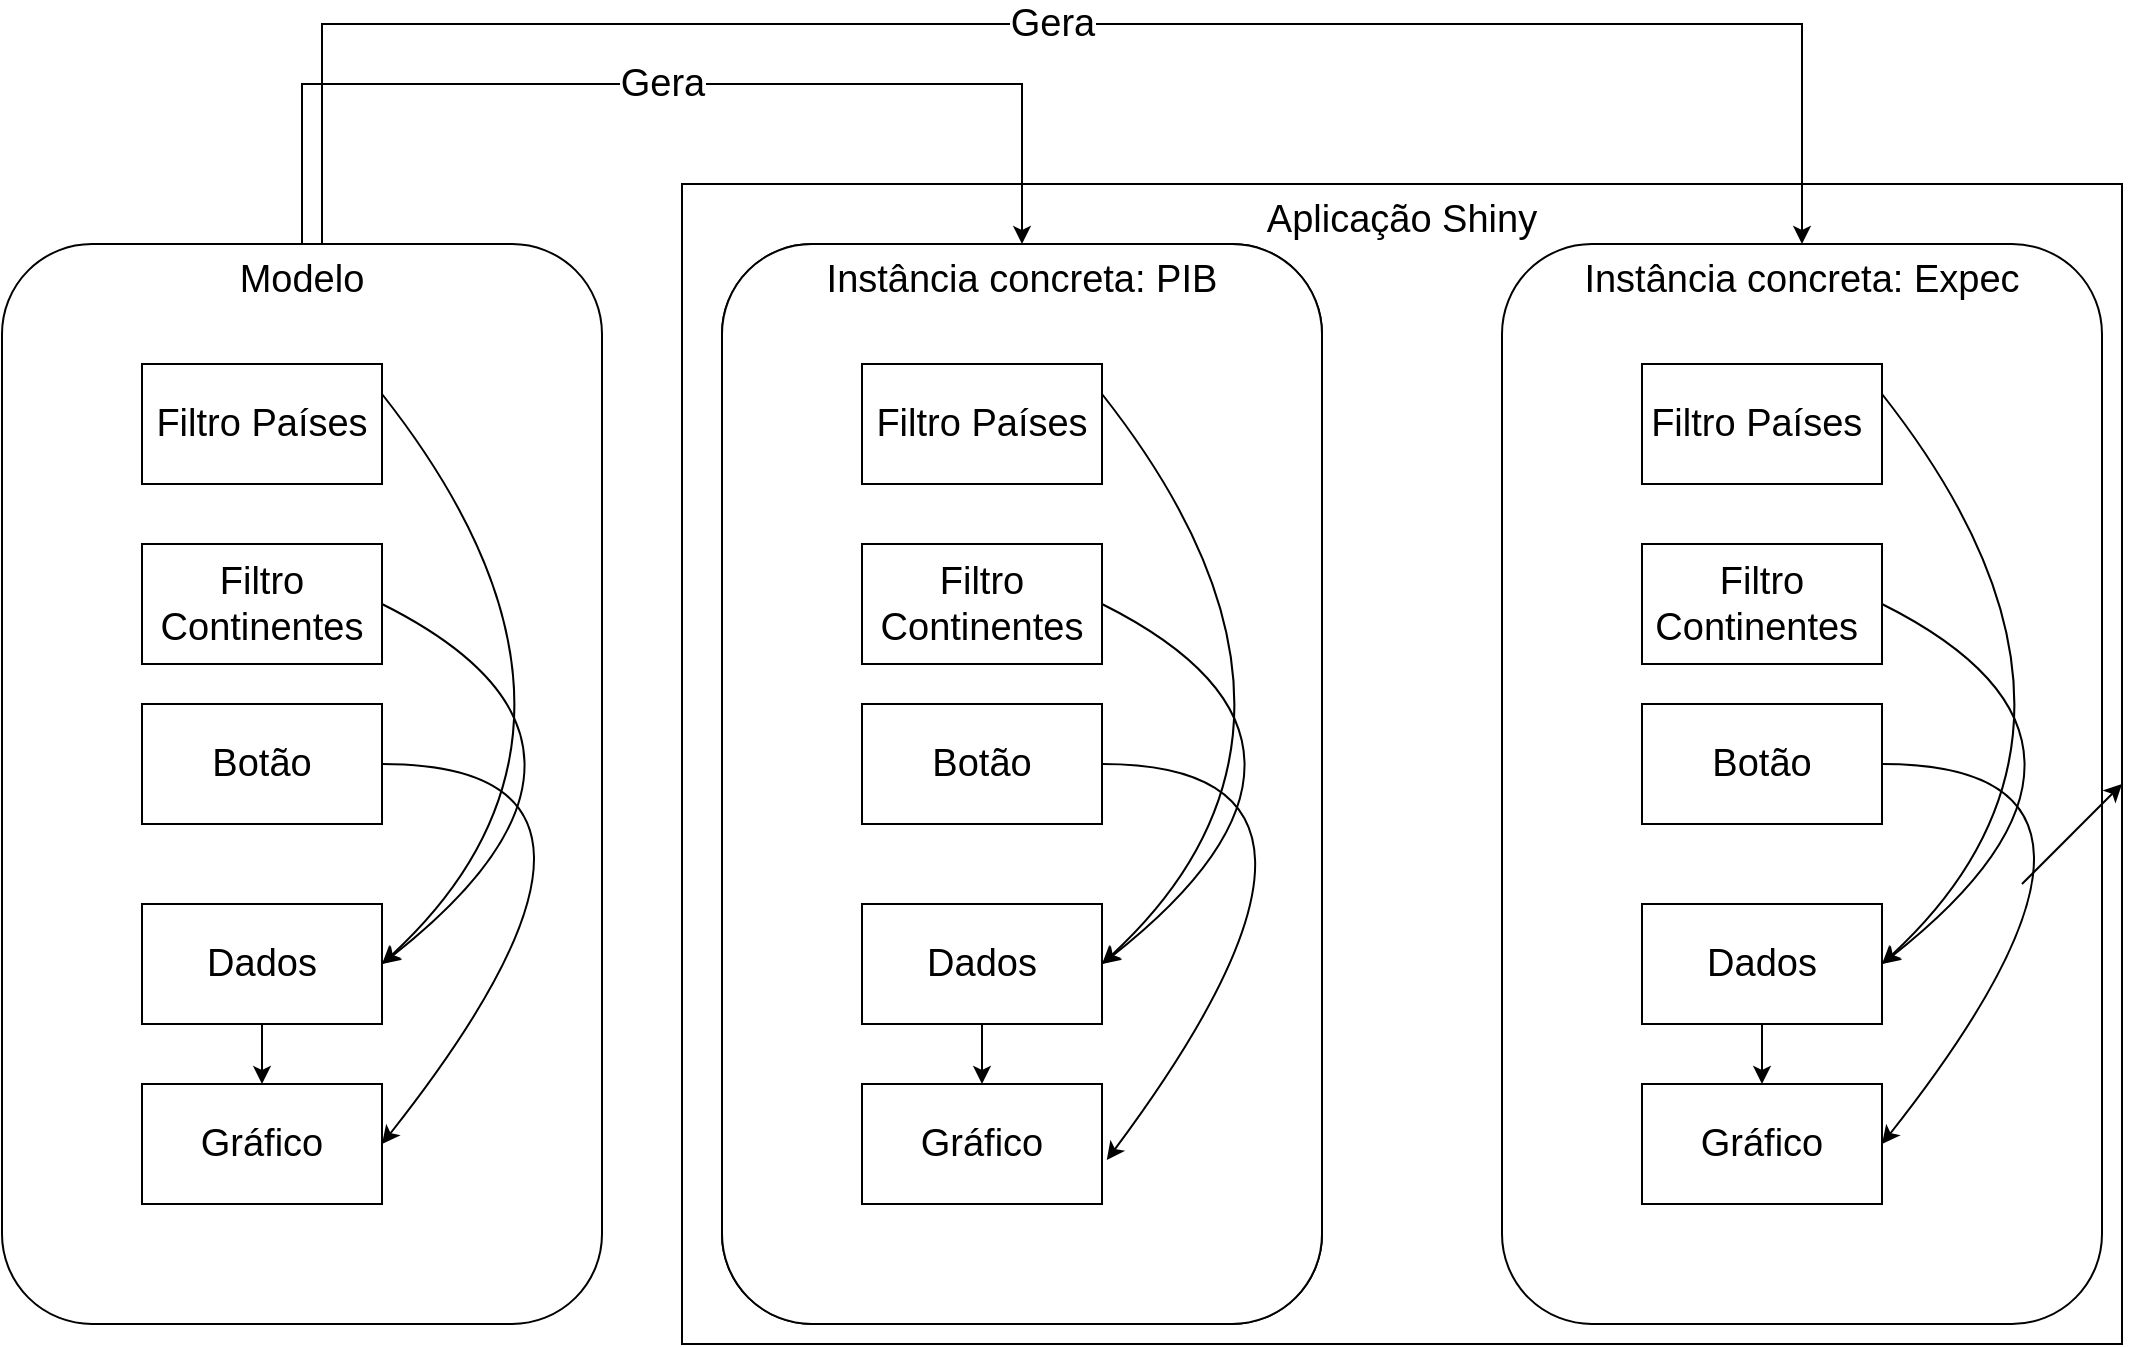 <mxfile version="14.5.1" type="device"><diagram id="hA-wywf0eZcISjNC6r8d" name="Página-1"><mxGraphModel dx="1680" dy="1139" grid="1" gridSize="10" guides="1" tooltips="1" connect="1" arrows="1" fold="1" page="0" pageScale="1" pageWidth="827" pageHeight="1169" math="0" shadow="0"><root><mxCell id="0"/><mxCell id="1" parent="0"/><mxCell id="ceDJtspDNxkw4wD-wxxP-36" value="Aplicação Shiny" style="rounded=0;whiteSpace=wrap;html=1;verticalAlign=top;fontSize=19;" vertex="1" parent="1"><mxGeometry x="50" y="20" width="720" height="580" as="geometry"/></mxCell><mxCell id="ceDJtspDNxkw4wD-wxxP-39" value="Instância concreta: Expec" style="rounded=1;whiteSpace=wrap;html=1;fontSize=19;verticalAlign=top;" vertex="1" parent="1"><mxGeometry x="460" y="50" width="300" height="540" as="geometry"/></mxCell><mxCell id="ceDJtspDNxkw4wD-wxxP-37" value="País" style="rounded=1;whiteSpace=wrap;html=1;fontSize=19;verticalAlign=top;" vertex="1" parent="1"><mxGeometry x="70" y="50" width="300" height="540" as="geometry"/></mxCell><mxCell id="ceDJtspDNxkw4wD-wxxP-3" value="Filtro Países PIB" style="rounded=0;whiteSpace=wrap;html=1;fontSize=19;" vertex="1" parent="1"><mxGeometry x="140" y="110" width="120" height="60" as="geometry"/></mxCell><mxCell id="ceDJtspDNxkw4wD-wxxP-4" value="Filtro Continentes PIB" style="rounded=0;whiteSpace=wrap;html=1;fontSize=19;" vertex="1" parent="1"><mxGeometry x="140" y="200" width="120" height="60" as="geometry"/></mxCell><mxCell id="ceDJtspDNxkw4wD-wxxP-5" value="Botão PIB" style="rounded=0;whiteSpace=wrap;html=1;fontSize=19;" vertex="1" parent="1"><mxGeometry x="140" y="280" width="120" height="60" as="geometry"/></mxCell><mxCell id="ceDJtspDNxkw4wD-wxxP-6" value="Dados PIB" style="rounded=0;whiteSpace=wrap;html=1;fontSize=19;" vertex="1" parent="1"><mxGeometry x="140" y="380" width="120" height="60" as="geometry"/></mxCell><mxCell id="ceDJtspDNxkw4wD-wxxP-12" value="" style="curved=1;endArrow=classic;html=1;exitX=1;exitY=0.25;exitDx=0;exitDy=0;entryX=1;entryY=0.5;entryDx=0;entryDy=0;fontSize=19;" edge="1" parent="1" source="ceDJtspDNxkw4wD-wxxP-3" target="ceDJtspDNxkw4wD-wxxP-6"><mxGeometry width="50" height="50" relative="1" as="geometry"><mxPoint x="390" y="340" as="sourcePoint"/><mxPoint x="440" y="290" as="targetPoint"/><Array as="points"><mxPoint x="390" y="290"/></Array></mxGeometry></mxCell><mxCell id="ceDJtspDNxkw4wD-wxxP-13" value="" style="curved=1;endArrow=classic;html=1;exitX=1;exitY=0.5;exitDx=0;exitDy=0;entryX=1;entryY=0.5;entryDx=0;entryDy=0;fontSize=19;" edge="1" parent="1" source="ceDJtspDNxkw4wD-wxxP-4" target="ceDJtspDNxkw4wD-wxxP-6"><mxGeometry width="50" height="50" relative="1" as="geometry"><mxPoint x="280" y="225" as="sourcePoint"/><mxPoint x="280" y="480" as="targetPoint"/><Array as="points"><mxPoint x="400" y="300"/></Array></mxGeometry></mxCell><mxCell id="ceDJtspDNxkw4wD-wxxP-15" value="Gráfico PIB" style="rounded=0;whiteSpace=wrap;html=1;fontSize=19;" vertex="1" parent="1"><mxGeometry x="140" y="470" width="120" height="60" as="geometry"/></mxCell><mxCell id="ceDJtspDNxkw4wD-wxxP-16" value="" style="curved=1;endArrow=classic;html=1;exitX=1;exitY=0.5;exitDx=0;exitDy=0;entryX=1;entryY=0.5;entryDx=0;entryDy=0;fontSize=19;" edge="1" parent="1" source="ceDJtspDNxkw4wD-wxxP-5" target="ceDJtspDNxkw4wD-wxxP-15"><mxGeometry width="50" height="50" relative="1" as="geometry"><mxPoint x="270" y="240" as="sourcePoint"/><mxPoint x="270" y="420" as="targetPoint"/><Array as="points"><mxPoint x="410" y="310"/></Array></mxGeometry></mxCell><mxCell id="ceDJtspDNxkw4wD-wxxP-17" value="" style="endArrow=classic;html=1;entryX=0.5;entryY=0;entryDx=0;entryDy=0;exitX=0.5;exitY=1;exitDx=0;exitDy=0;fontSize=19;" edge="1" parent="1" source="ceDJtspDNxkw4wD-wxxP-6" target="ceDJtspDNxkw4wD-wxxP-15"><mxGeometry width="50" height="50" relative="1" as="geometry"><mxPoint x="390" y="340" as="sourcePoint"/><mxPoint x="440" y="290" as="targetPoint"/></mxGeometry></mxCell><mxCell id="ceDJtspDNxkw4wD-wxxP-27" value="Filtro Países&amp;nbsp;" style="rounded=0;whiteSpace=wrap;html=1;fontSize=19;" vertex="1" parent="1"><mxGeometry x="530" y="110" width="120" height="60" as="geometry"/></mxCell><mxCell id="ceDJtspDNxkw4wD-wxxP-28" value="Filtro Continentes&amp;nbsp;" style="rounded=0;whiteSpace=wrap;html=1;fontSize=19;" vertex="1" parent="1"><mxGeometry x="530" y="200" width="120" height="60" as="geometry"/></mxCell><mxCell id="ceDJtspDNxkw4wD-wxxP-29" value="Botão" style="rounded=0;whiteSpace=wrap;html=1;fontSize=19;" vertex="1" parent="1"><mxGeometry x="530" y="280" width="120" height="60" as="geometry"/></mxCell><mxCell id="ceDJtspDNxkw4wD-wxxP-30" value="Dados" style="rounded=0;whiteSpace=wrap;html=1;fontSize=19;" vertex="1" parent="1"><mxGeometry x="530" y="380" width="120" height="60" as="geometry"/></mxCell><mxCell id="ceDJtspDNxkw4wD-wxxP-31" value="" style="curved=1;endArrow=classic;html=1;exitX=1;exitY=0.25;exitDx=0;exitDy=0;entryX=1;entryY=0.5;entryDx=0;entryDy=0;fontSize=19;" edge="1" parent="1" source="ceDJtspDNxkw4wD-wxxP-27" target="ceDJtspDNxkw4wD-wxxP-30"><mxGeometry width="50" height="50" relative="1" as="geometry"><mxPoint x="780" y="340" as="sourcePoint"/><mxPoint x="830" y="290" as="targetPoint"/><Array as="points"><mxPoint x="780" y="290"/></Array></mxGeometry></mxCell><mxCell id="ceDJtspDNxkw4wD-wxxP-32" value="" style="curved=1;endArrow=classic;html=1;exitX=1;exitY=0.5;exitDx=0;exitDy=0;entryX=1;entryY=0.5;entryDx=0;entryDy=0;fontSize=19;" edge="1" parent="1" source="ceDJtspDNxkw4wD-wxxP-28" target="ceDJtspDNxkw4wD-wxxP-30"><mxGeometry width="50" height="50" relative="1" as="geometry"><mxPoint x="670" y="225" as="sourcePoint"/><mxPoint x="670" y="480" as="targetPoint"/><Array as="points"><mxPoint x="790" y="300"/></Array></mxGeometry></mxCell><mxCell id="ceDJtspDNxkw4wD-wxxP-33" value="Gráfico" style="rounded=0;whiteSpace=wrap;html=1;fontSize=19;" vertex="1" parent="1"><mxGeometry x="530" y="470" width="120" height="60" as="geometry"/></mxCell><mxCell id="ceDJtspDNxkw4wD-wxxP-34" value="" style="curved=1;endArrow=classic;html=1;exitX=1;exitY=0.5;exitDx=0;exitDy=0;entryX=1;entryY=0.5;entryDx=0;entryDy=0;fontSize=19;" edge="1" parent="1" source="ceDJtspDNxkw4wD-wxxP-29" target="ceDJtspDNxkw4wD-wxxP-33"><mxGeometry width="50" height="50" relative="1" as="geometry"><mxPoint x="660" y="240" as="sourcePoint"/><mxPoint x="660" y="420" as="targetPoint"/><Array as="points"><mxPoint x="800" y="310"/></Array></mxGeometry></mxCell><mxCell id="ceDJtspDNxkw4wD-wxxP-35" value="" style="endArrow=classic;html=1;entryX=0.5;entryY=0;entryDx=0;entryDy=0;exitX=0.5;exitY=1;exitDx=0;exitDy=0;fontSize=19;" edge="1" parent="1" source="ceDJtspDNxkw4wD-wxxP-30" target="ceDJtspDNxkw4wD-wxxP-33"><mxGeometry width="50" height="50" relative="1" as="geometry"><mxPoint x="780" y="340" as="sourcePoint"/><mxPoint x="830" y="290" as="targetPoint"/></mxGeometry></mxCell><mxCell id="ceDJtspDNxkw4wD-wxxP-44" value="Instância concreta: PIB" style="rounded=1;whiteSpace=wrap;html=1;fontSize=19;verticalAlign=top;" vertex="1" parent="1"><mxGeometry x="70" y="50" width="300" height="540" as="geometry"/></mxCell><mxCell id="ceDJtspDNxkw4wD-wxxP-45" value="Filtro Países" style="rounded=0;whiteSpace=wrap;html=1;fontSize=19;" vertex="1" parent="1"><mxGeometry x="140" y="110" width="120" height="60" as="geometry"/></mxCell><mxCell id="ceDJtspDNxkw4wD-wxxP-46" value="" style="curved=1;endArrow=classic;html=1;exitX=1;exitY=0.25;exitDx=0;exitDy=0;entryX=1;entryY=0.5;entryDx=0;entryDy=0;fontSize=19;" edge="1" source="ceDJtspDNxkw4wD-wxxP-45" target="ceDJtspDNxkw4wD-wxxP-51" parent="1"><mxGeometry width="50" height="50" relative="1" as="geometry"><mxPoint x="390" y="340" as="sourcePoint"/><mxPoint x="440" y="290" as="targetPoint"/><Array as="points"><mxPoint x="390" y="290"/></Array></mxGeometry></mxCell><mxCell id="ceDJtspDNxkw4wD-wxxP-47" value="" style="curved=1;endArrow=classic;html=1;exitX=1;exitY=0.5;exitDx=0;exitDy=0;entryX=1;entryY=0.5;entryDx=0;entryDy=0;fontSize=19;" edge="1" source="ceDJtspDNxkw4wD-wxxP-50" target="ceDJtspDNxkw4wD-wxxP-51" parent="1"><mxGeometry width="50" height="50" relative="1" as="geometry"><mxPoint x="280" y="225" as="sourcePoint"/><mxPoint x="280" y="480" as="targetPoint"/><Array as="points"><mxPoint x="400" y="300"/></Array></mxGeometry></mxCell><mxCell id="ceDJtspDNxkw4wD-wxxP-48" value="" style="curved=1;endArrow=classic;html=1;exitX=1;exitY=0.5;exitDx=0;exitDy=0;entryX=1.02;entryY=0.634;entryDx=0;entryDy=0;fontSize=19;entryPerimeter=0;" edge="1" source="ceDJtspDNxkw4wD-wxxP-49" parent="1" target="ceDJtspDNxkw4wD-wxxP-60"><mxGeometry width="50" height="50" relative="1" as="geometry"><mxPoint x="270" y="240" as="sourcePoint"/><mxPoint x="260" y="500" as="targetPoint"/><Array as="points"><mxPoint x="410" y="310"/></Array></mxGeometry></mxCell><mxCell id="ceDJtspDNxkw4wD-wxxP-49" value="Botão" style="rounded=0;whiteSpace=wrap;html=1;fontSize=19;" vertex="1" parent="1"><mxGeometry x="140" y="280" width="120" height="60" as="geometry"/></mxCell><mxCell id="ceDJtspDNxkw4wD-wxxP-50" value="Filtro Continentes" style="rounded=0;whiteSpace=wrap;html=1;fontSize=19;" vertex="1" parent="1"><mxGeometry x="140" y="200" width="120" height="60" as="geometry"/></mxCell><mxCell id="ceDJtspDNxkw4wD-wxxP-51" value="Dados" style="rounded=0;whiteSpace=wrap;html=1;fontSize=19;" vertex="1" parent="1"><mxGeometry x="140" y="380" width="120" height="60" as="geometry"/></mxCell><mxCell id="ceDJtspDNxkw4wD-wxxP-68" value="Gera" style="edgeStyle=orthogonalEdgeStyle;rounded=0;orthogonalLoop=1;jettySize=auto;html=1;exitX=0.5;exitY=0;exitDx=0;exitDy=0;entryX=0.5;entryY=0;entryDx=0;entryDy=0;fontSize=19;" edge="1" parent="1" source="ceDJtspDNxkw4wD-wxxP-52" target="ceDJtspDNxkw4wD-wxxP-44"><mxGeometry relative="1" as="geometry"><Array as="points"><mxPoint x="-140" y="-30"/><mxPoint x="220" y="-30"/></Array></mxGeometry></mxCell><mxCell id="ceDJtspDNxkw4wD-wxxP-52" value="Modelo" style="rounded=1;whiteSpace=wrap;html=1;fontSize=19;verticalAlign=top;" vertex="1" parent="1"><mxGeometry x="-290" y="50" width="300" height="540" as="geometry"/></mxCell><mxCell id="ceDJtspDNxkw4wD-wxxP-53" value="Filtro Países" style="rounded=0;whiteSpace=wrap;html=1;fontSize=19;" vertex="1" parent="1"><mxGeometry x="-220" y="110" width="120" height="60" as="geometry"/></mxCell><mxCell id="ceDJtspDNxkw4wD-wxxP-54" value="" style="curved=1;endArrow=classic;html=1;exitX=1;exitY=0.25;exitDx=0;exitDy=0;entryX=1;entryY=0.5;entryDx=0;entryDy=0;fontSize=19;" edge="1" parent="1" source="ceDJtspDNxkw4wD-wxxP-53" target="ceDJtspDNxkw4wD-wxxP-59"><mxGeometry width="50" height="50" relative="1" as="geometry"><mxPoint x="30" y="340" as="sourcePoint"/><mxPoint x="80" y="290" as="targetPoint"/><Array as="points"><mxPoint x="30" y="290"/></Array></mxGeometry></mxCell><mxCell id="ceDJtspDNxkw4wD-wxxP-55" value="" style="curved=1;endArrow=classic;html=1;exitX=1;exitY=0.5;exitDx=0;exitDy=0;entryX=1;entryY=0.5;entryDx=0;entryDy=0;fontSize=19;" edge="1" parent="1" source="ceDJtspDNxkw4wD-wxxP-58" target="ceDJtspDNxkw4wD-wxxP-59"><mxGeometry width="50" height="50" relative="1" as="geometry"><mxPoint x="-80" y="225" as="sourcePoint"/><mxPoint x="-80" y="480" as="targetPoint"/><Array as="points"><mxPoint x="40" y="300"/></Array></mxGeometry></mxCell><mxCell id="ceDJtspDNxkw4wD-wxxP-56" value="" style="curved=1;endArrow=classic;html=1;exitX=1;exitY=0.5;exitDx=0;exitDy=0;entryX=1;entryY=0.5;entryDx=0;entryDy=0;fontSize=19;" edge="1" parent="1" source="ceDJtspDNxkw4wD-wxxP-57"><mxGeometry width="50" height="50" relative="1" as="geometry"><mxPoint x="-90" y="240" as="sourcePoint"/><mxPoint x="-100" y="500" as="targetPoint"/><Array as="points"><mxPoint x="50" y="310"/></Array></mxGeometry></mxCell><mxCell id="ceDJtspDNxkw4wD-wxxP-57" value="Botão" style="rounded=0;whiteSpace=wrap;html=1;fontSize=19;" vertex="1" parent="1"><mxGeometry x="-220" y="280" width="120" height="60" as="geometry"/></mxCell><mxCell id="ceDJtspDNxkw4wD-wxxP-58" value="Filtro Continentes" style="rounded=0;whiteSpace=wrap;html=1;fontSize=19;" vertex="1" parent="1"><mxGeometry x="-220" y="200" width="120" height="60" as="geometry"/></mxCell><mxCell id="ceDJtspDNxkw4wD-wxxP-59" value="Dados" style="rounded=0;whiteSpace=wrap;html=1;fontSize=19;" vertex="1" parent="1"><mxGeometry x="-220" y="380" width="120" height="60" as="geometry"/></mxCell><mxCell id="ceDJtspDNxkw4wD-wxxP-60" value="Gráfico" style="rounded=0;whiteSpace=wrap;html=1;fontSize=19;" vertex="1" parent="1"><mxGeometry x="140" y="470" width="120" height="60" as="geometry"/></mxCell><mxCell id="ceDJtspDNxkw4wD-wxxP-61" value="" style="endArrow=classic;html=1;fontSize=19;" edge="1" parent="1"><mxGeometry width="50" height="50" relative="1" as="geometry"><mxPoint x="720" y="370" as="sourcePoint"/><mxPoint x="770" y="320" as="targetPoint"/></mxGeometry></mxCell><mxCell id="ceDJtspDNxkw4wD-wxxP-63" value="" style="endArrow=classic;html=1;fontSize=19;exitX=0.5;exitY=1;exitDx=0;exitDy=0;entryX=0.5;entryY=0;entryDx=0;entryDy=0;" edge="1" parent="1" source="ceDJtspDNxkw4wD-wxxP-51" target="ceDJtspDNxkw4wD-wxxP-60"><mxGeometry width="50" height="50" relative="1" as="geometry"><mxPoint x="310" y="510" as="sourcePoint"/><mxPoint x="360" y="460" as="targetPoint"/></mxGeometry></mxCell><mxCell id="ceDJtspDNxkw4wD-wxxP-64" value="Gráfico" style="rounded=0;whiteSpace=wrap;html=1;fontSize=19;" vertex="1" parent="1"><mxGeometry x="-220" y="470" width="120" height="60" as="geometry"/></mxCell><mxCell id="ceDJtspDNxkw4wD-wxxP-65" value="" style="endArrow=classic;html=1;fontSize=19;exitX=0.5;exitY=1;exitDx=0;exitDy=0;entryX=0.5;entryY=0;entryDx=0;entryDy=0;" edge="1" parent="1" target="ceDJtspDNxkw4wD-wxxP-64"><mxGeometry width="50" height="50" relative="1" as="geometry"><mxPoint x="-160" y="440" as="sourcePoint"/><mxPoint y="460" as="targetPoint"/></mxGeometry></mxCell><mxCell id="ceDJtspDNxkw4wD-wxxP-69" value="Gera" style="edgeStyle=orthogonalEdgeStyle;rounded=0;orthogonalLoop=1;jettySize=auto;html=1;exitX=0.5;exitY=0;exitDx=0;exitDy=0;entryX=0.5;entryY=0;entryDx=0;entryDy=0;fontSize=19;" edge="1" parent="1" source="ceDJtspDNxkw4wD-wxxP-52" target="ceDJtspDNxkw4wD-wxxP-39"><mxGeometry relative="1" as="geometry"><mxPoint x="-130" y="60" as="sourcePoint"/><mxPoint x="230" y="60" as="targetPoint"/><Array as="points"><mxPoint x="-130" y="50"/><mxPoint x="-130" y="-60"/><mxPoint x="610" y="-60"/></Array></mxGeometry></mxCell></root></mxGraphModel></diagram></mxfile>